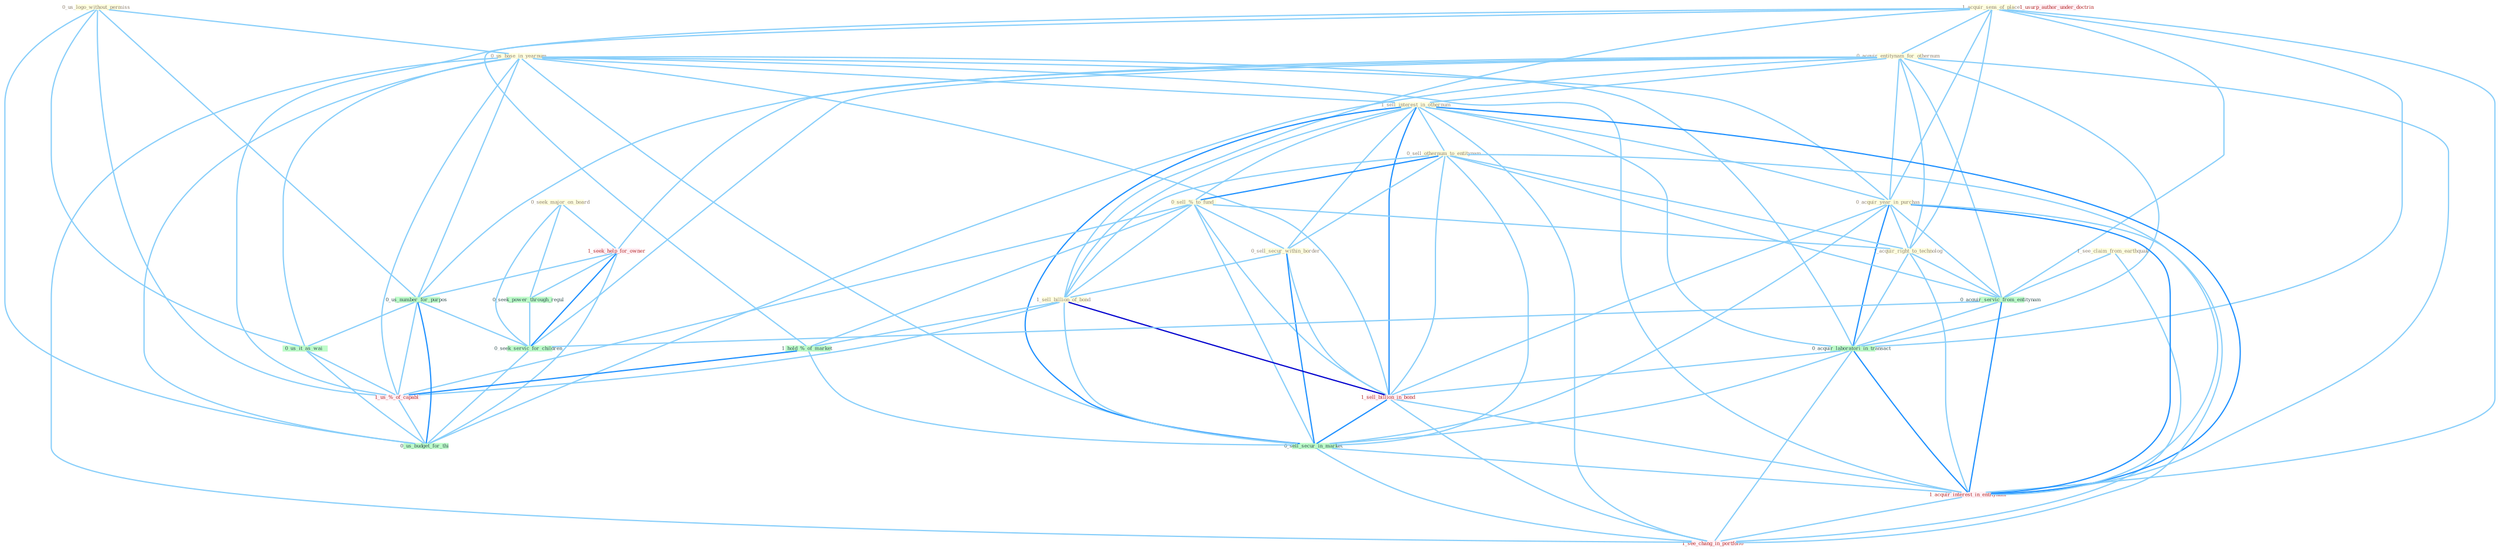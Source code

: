 Graph G{ 
    node
    [shape=polygon,style=filled,width=.5,height=.06,color="#BDFCC9",fixedsize=true,fontsize=4,
    fontcolor="#2f4f4f"];
    {node
    [color="#ffffe0", fontcolor="#8b7d6b"] "0_seek_major_on_board " "1_acquir_sens_of_place " "0_acquir_entitynam_for_othernum " "0_us_logo_without_permiss " "0_us_base_in_yearnum " "1_see_claim_from_earthquak " "1_sell_interest_in_othernum " "0_acquir_year_in_purchas " "0_sell_othernum_to_entitynam " "0_sell_%_to_fund " "0_sell_secur_within_border " "1_sell_billion_of_bond " "1_acquir_right_to_technolog "}
{node [color="#fff0f5", fontcolor="#b22222"] "1_seek_help_for_owner " "1_sell_billion_in_bond " "1_usurp_author_under_doctrin " "1_us_%_of_capabl " "1_acquir_interest_in_entitynam " "1_see_chang_in_portfolio "}
edge [color="#B0E2FF"];

	"0_seek_major_on_board " -- "1_seek_help_for_owner " [w="1", color="#87cefa" ];
	"0_seek_major_on_board " -- "0_seek_power_through_regul " [w="1", color="#87cefa" ];
	"0_seek_major_on_board " -- "0_seek_servic_for_children " [w="1", color="#87cefa" ];
	"1_acquir_sens_of_place " -- "0_acquir_entitynam_for_othernum " [w="1", color="#87cefa" ];
	"1_acquir_sens_of_place " -- "0_acquir_year_in_purchas " [w="1", color="#87cefa" ];
	"1_acquir_sens_of_place " -- "1_sell_billion_of_bond " [w="1", color="#87cefa" ];
	"1_acquir_sens_of_place " -- "1_acquir_right_to_technolog " [w="1", color="#87cefa" ];
	"1_acquir_sens_of_place " -- "0_acquir_servic_from_entitynam " [w="1", color="#87cefa" ];
	"1_acquir_sens_of_place " -- "1_hold_%_of_market " [w="1", color="#87cefa" ];
	"1_acquir_sens_of_place " -- "0_acquir_laboratori_in_transact " [w="1", color="#87cefa" ];
	"1_acquir_sens_of_place " -- "1_us_%_of_capabl " [w="1", color="#87cefa" ];
	"1_acquir_sens_of_place " -- "1_acquir_interest_in_entitynam " [w="1", color="#87cefa" ];
	"0_acquir_entitynam_for_othernum " -- "1_sell_interest_in_othernum " [w="1", color="#87cefa" ];
	"0_acquir_entitynam_for_othernum " -- "0_acquir_year_in_purchas " [w="1", color="#87cefa" ];
	"0_acquir_entitynam_for_othernum " -- "1_acquir_right_to_technolog " [w="1", color="#87cefa" ];
	"0_acquir_entitynam_for_othernum " -- "1_seek_help_for_owner " [w="1", color="#87cefa" ];
	"0_acquir_entitynam_for_othernum " -- "0_acquir_servic_from_entitynam " [w="1", color="#87cefa" ];
	"0_acquir_entitynam_for_othernum " -- "0_us_number_for_purpos " [w="1", color="#87cefa" ];
	"0_acquir_entitynam_for_othernum " -- "0_acquir_laboratori_in_transact " [w="1", color="#87cefa" ];
	"0_acquir_entitynam_for_othernum " -- "1_acquir_interest_in_entitynam " [w="1", color="#87cefa" ];
	"0_acquir_entitynam_for_othernum " -- "0_seek_servic_for_children " [w="1", color="#87cefa" ];
	"0_acquir_entitynam_for_othernum " -- "0_us_budget_for_thi " [w="1", color="#87cefa" ];
	"0_us_logo_without_permiss " -- "0_us_base_in_yearnum " [w="1", color="#87cefa" ];
	"0_us_logo_without_permiss " -- "0_us_number_for_purpos " [w="1", color="#87cefa" ];
	"0_us_logo_without_permiss " -- "0_us_it_as_wai " [w="1", color="#87cefa" ];
	"0_us_logo_without_permiss " -- "1_us_%_of_capabl " [w="1", color="#87cefa" ];
	"0_us_logo_without_permiss " -- "0_us_budget_for_thi " [w="1", color="#87cefa" ];
	"0_us_base_in_yearnum " -- "1_sell_interest_in_othernum " [w="1", color="#87cefa" ];
	"0_us_base_in_yearnum " -- "0_acquir_year_in_purchas " [w="1", color="#87cefa" ];
	"0_us_base_in_yearnum " -- "0_us_number_for_purpos " [w="1", color="#87cefa" ];
	"0_us_base_in_yearnum " -- "0_acquir_laboratori_in_transact " [w="1", color="#87cefa" ];
	"0_us_base_in_yearnum " -- "1_sell_billion_in_bond " [w="1", color="#87cefa" ];
	"0_us_base_in_yearnum " -- "0_us_it_as_wai " [w="1", color="#87cefa" ];
	"0_us_base_in_yearnum " -- "1_us_%_of_capabl " [w="1", color="#87cefa" ];
	"0_us_base_in_yearnum " -- "0_sell_secur_in_market " [w="1", color="#87cefa" ];
	"0_us_base_in_yearnum " -- "1_acquir_interest_in_entitynam " [w="1", color="#87cefa" ];
	"0_us_base_in_yearnum " -- "1_see_chang_in_portfolio " [w="1", color="#87cefa" ];
	"0_us_base_in_yearnum " -- "0_us_budget_for_thi " [w="1", color="#87cefa" ];
	"1_see_claim_from_earthquak " -- "0_acquir_servic_from_entitynam " [w="1", color="#87cefa" ];
	"1_see_claim_from_earthquak " -- "1_see_chang_in_portfolio " [w="1", color="#87cefa" ];
	"1_sell_interest_in_othernum " -- "0_acquir_year_in_purchas " [w="1", color="#87cefa" ];
	"1_sell_interest_in_othernum " -- "0_sell_othernum_to_entitynam " [w="1", color="#87cefa" ];
	"1_sell_interest_in_othernum " -- "0_sell_%_to_fund " [w="1", color="#87cefa" ];
	"1_sell_interest_in_othernum " -- "0_sell_secur_within_border " [w="1", color="#87cefa" ];
	"1_sell_interest_in_othernum " -- "1_sell_billion_of_bond " [w="1", color="#87cefa" ];
	"1_sell_interest_in_othernum " -- "0_acquir_laboratori_in_transact " [w="1", color="#87cefa" ];
	"1_sell_interest_in_othernum " -- "1_sell_billion_in_bond " [w="2", color="#1e90ff" , len=0.8];
	"1_sell_interest_in_othernum " -- "0_sell_secur_in_market " [w="2", color="#1e90ff" , len=0.8];
	"1_sell_interest_in_othernum " -- "1_acquir_interest_in_entitynam " [w="2", color="#1e90ff" , len=0.8];
	"1_sell_interest_in_othernum " -- "1_see_chang_in_portfolio " [w="1", color="#87cefa" ];
	"0_acquir_year_in_purchas " -- "1_acquir_right_to_technolog " [w="1", color="#87cefa" ];
	"0_acquir_year_in_purchas " -- "0_acquir_servic_from_entitynam " [w="1", color="#87cefa" ];
	"0_acquir_year_in_purchas " -- "0_acquir_laboratori_in_transact " [w="2", color="#1e90ff" , len=0.8];
	"0_acquir_year_in_purchas " -- "1_sell_billion_in_bond " [w="1", color="#87cefa" ];
	"0_acquir_year_in_purchas " -- "0_sell_secur_in_market " [w="1", color="#87cefa" ];
	"0_acquir_year_in_purchas " -- "1_acquir_interest_in_entitynam " [w="2", color="#1e90ff" , len=0.8];
	"0_acquir_year_in_purchas " -- "1_see_chang_in_portfolio " [w="1", color="#87cefa" ];
	"0_sell_othernum_to_entitynam " -- "0_sell_%_to_fund " [w="2", color="#1e90ff" , len=0.8];
	"0_sell_othernum_to_entitynam " -- "0_sell_secur_within_border " [w="1", color="#87cefa" ];
	"0_sell_othernum_to_entitynam " -- "1_sell_billion_of_bond " [w="1", color="#87cefa" ];
	"0_sell_othernum_to_entitynam " -- "1_acquir_right_to_technolog " [w="1", color="#87cefa" ];
	"0_sell_othernum_to_entitynam " -- "0_acquir_servic_from_entitynam " [w="1", color="#87cefa" ];
	"0_sell_othernum_to_entitynam " -- "1_sell_billion_in_bond " [w="1", color="#87cefa" ];
	"0_sell_othernum_to_entitynam " -- "0_sell_secur_in_market " [w="1", color="#87cefa" ];
	"0_sell_othernum_to_entitynam " -- "1_acquir_interest_in_entitynam " [w="1", color="#87cefa" ];
	"0_sell_%_to_fund " -- "0_sell_secur_within_border " [w="1", color="#87cefa" ];
	"0_sell_%_to_fund " -- "1_sell_billion_of_bond " [w="1", color="#87cefa" ];
	"0_sell_%_to_fund " -- "1_acquir_right_to_technolog " [w="1", color="#87cefa" ];
	"0_sell_%_to_fund " -- "1_hold_%_of_market " [w="1", color="#87cefa" ];
	"0_sell_%_to_fund " -- "1_sell_billion_in_bond " [w="1", color="#87cefa" ];
	"0_sell_%_to_fund " -- "1_us_%_of_capabl " [w="1", color="#87cefa" ];
	"0_sell_%_to_fund " -- "0_sell_secur_in_market " [w="1", color="#87cefa" ];
	"0_sell_secur_within_border " -- "1_sell_billion_of_bond " [w="1", color="#87cefa" ];
	"0_sell_secur_within_border " -- "1_sell_billion_in_bond " [w="1", color="#87cefa" ];
	"0_sell_secur_within_border " -- "0_sell_secur_in_market " [w="2", color="#1e90ff" , len=0.8];
	"1_sell_billion_of_bond " -- "1_hold_%_of_market " [w="1", color="#87cefa" ];
	"1_sell_billion_of_bond " -- "1_sell_billion_in_bond " [w="3", color="#0000cd" , len=0.6];
	"1_sell_billion_of_bond " -- "1_us_%_of_capabl " [w="1", color="#87cefa" ];
	"1_sell_billion_of_bond " -- "0_sell_secur_in_market " [w="1", color="#87cefa" ];
	"1_acquir_right_to_technolog " -- "0_acquir_servic_from_entitynam " [w="1", color="#87cefa" ];
	"1_acquir_right_to_technolog " -- "0_acquir_laboratori_in_transact " [w="1", color="#87cefa" ];
	"1_acquir_right_to_technolog " -- "1_acquir_interest_in_entitynam " [w="1", color="#87cefa" ];
	"1_seek_help_for_owner " -- "0_seek_power_through_regul " [w="1", color="#87cefa" ];
	"1_seek_help_for_owner " -- "0_us_number_for_purpos " [w="1", color="#87cefa" ];
	"1_seek_help_for_owner " -- "0_seek_servic_for_children " [w="2", color="#1e90ff" , len=0.8];
	"1_seek_help_for_owner " -- "0_us_budget_for_thi " [w="1", color="#87cefa" ];
	"0_acquir_servic_from_entitynam " -- "0_acquir_laboratori_in_transact " [w="1", color="#87cefa" ];
	"0_acquir_servic_from_entitynam " -- "1_acquir_interest_in_entitynam " [w="2", color="#1e90ff" , len=0.8];
	"0_acquir_servic_from_entitynam " -- "0_seek_servic_for_children " [w="1", color="#87cefa" ];
	"1_hold_%_of_market " -- "1_us_%_of_capabl " [w="2", color="#1e90ff" , len=0.8];
	"1_hold_%_of_market " -- "0_sell_secur_in_market " [w="1", color="#87cefa" ];
	"0_seek_power_through_regul " -- "0_seek_servic_for_children " [w="1", color="#87cefa" ];
	"0_us_number_for_purpos " -- "0_us_it_as_wai " [w="1", color="#87cefa" ];
	"0_us_number_for_purpos " -- "1_us_%_of_capabl " [w="1", color="#87cefa" ];
	"0_us_number_for_purpos " -- "0_seek_servic_for_children " [w="1", color="#87cefa" ];
	"0_us_number_for_purpos " -- "0_us_budget_for_thi " [w="2", color="#1e90ff" , len=0.8];
	"0_acquir_laboratori_in_transact " -- "1_sell_billion_in_bond " [w="1", color="#87cefa" ];
	"0_acquir_laboratori_in_transact " -- "0_sell_secur_in_market " [w="1", color="#87cefa" ];
	"0_acquir_laboratori_in_transact " -- "1_acquir_interest_in_entitynam " [w="2", color="#1e90ff" , len=0.8];
	"0_acquir_laboratori_in_transact " -- "1_see_chang_in_portfolio " [w="1", color="#87cefa" ];
	"1_sell_billion_in_bond " -- "0_sell_secur_in_market " [w="2", color="#1e90ff" , len=0.8];
	"1_sell_billion_in_bond " -- "1_acquir_interest_in_entitynam " [w="1", color="#87cefa" ];
	"1_sell_billion_in_bond " -- "1_see_chang_in_portfolio " [w="1", color="#87cefa" ];
	"0_us_it_as_wai " -- "1_us_%_of_capabl " [w="1", color="#87cefa" ];
	"0_us_it_as_wai " -- "0_us_budget_for_thi " [w="1", color="#87cefa" ];
	"1_us_%_of_capabl " -- "0_us_budget_for_thi " [w="1", color="#87cefa" ];
	"0_sell_secur_in_market " -- "1_acquir_interest_in_entitynam " [w="1", color="#87cefa" ];
	"0_sell_secur_in_market " -- "1_see_chang_in_portfolio " [w="1", color="#87cefa" ];
	"1_acquir_interest_in_entitynam " -- "1_see_chang_in_portfolio " [w="1", color="#87cefa" ];
	"0_seek_servic_for_children " -- "0_us_budget_for_thi " [w="1", color="#87cefa" ];
}